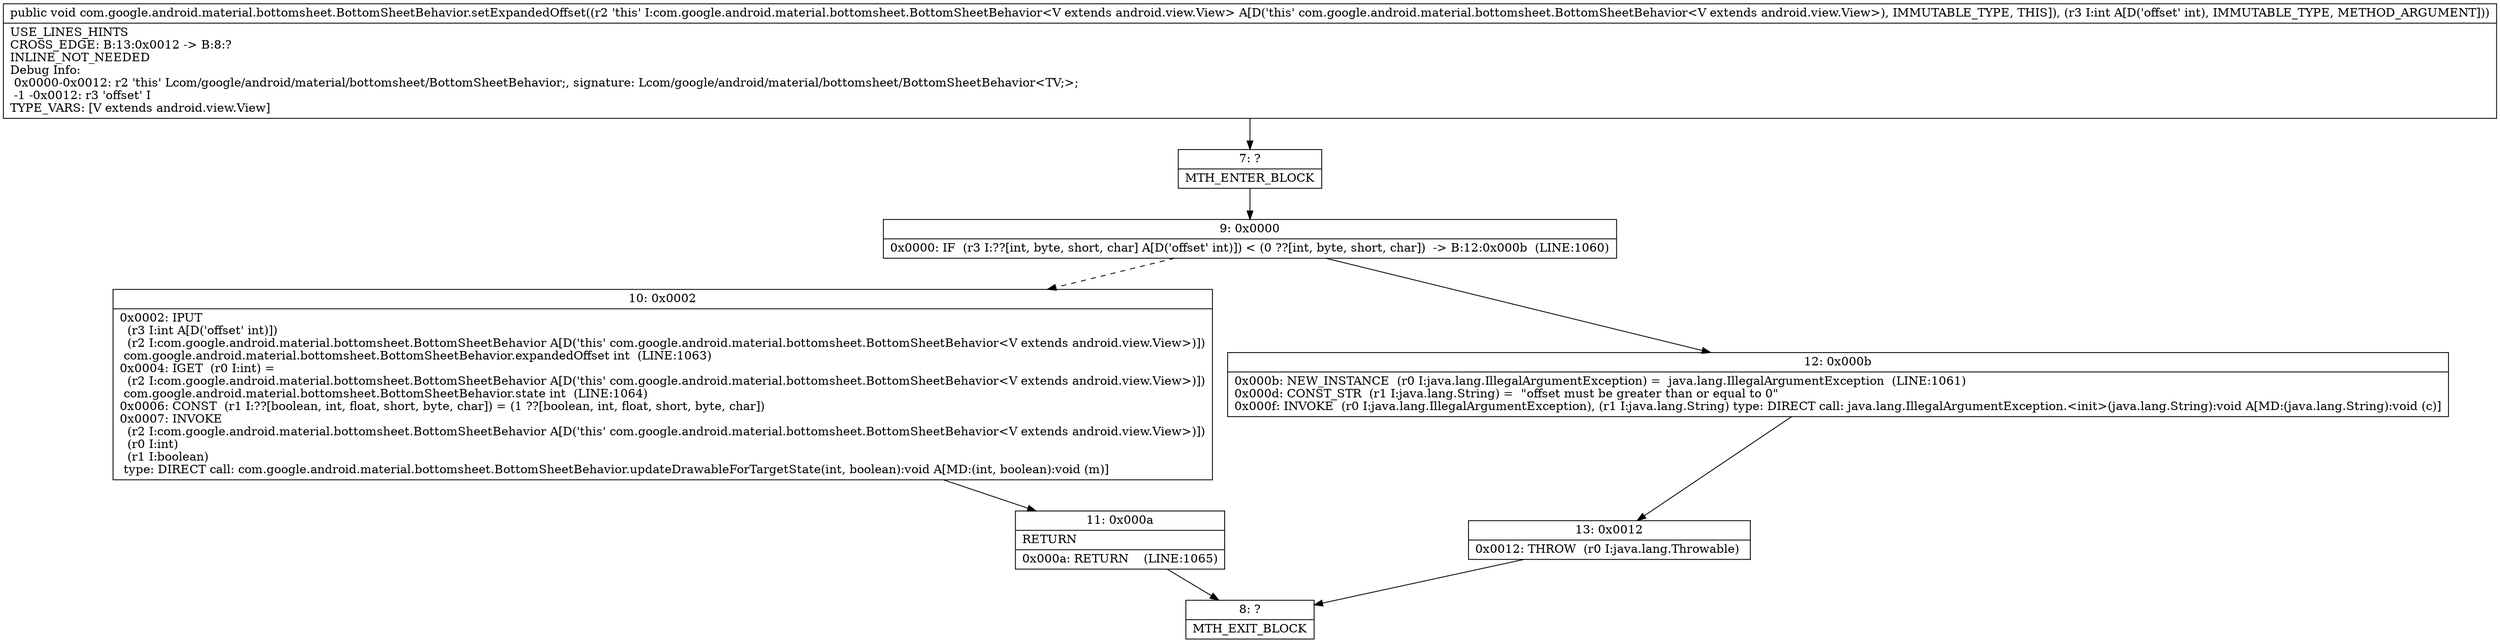 digraph "CFG forcom.google.android.material.bottomsheet.BottomSheetBehavior.setExpandedOffset(I)V" {
Node_7 [shape=record,label="{7\:\ ?|MTH_ENTER_BLOCK\l}"];
Node_9 [shape=record,label="{9\:\ 0x0000|0x0000: IF  (r3 I:??[int, byte, short, char] A[D('offset' int)]) \< (0 ??[int, byte, short, char])  \-\> B:12:0x000b  (LINE:1060)\l}"];
Node_10 [shape=record,label="{10\:\ 0x0002|0x0002: IPUT  \l  (r3 I:int A[D('offset' int)])\l  (r2 I:com.google.android.material.bottomsheet.BottomSheetBehavior A[D('this' com.google.android.material.bottomsheet.BottomSheetBehavior\<V extends android.view.View\>)])\l com.google.android.material.bottomsheet.BottomSheetBehavior.expandedOffset int  (LINE:1063)\l0x0004: IGET  (r0 I:int) = \l  (r2 I:com.google.android.material.bottomsheet.BottomSheetBehavior A[D('this' com.google.android.material.bottomsheet.BottomSheetBehavior\<V extends android.view.View\>)])\l com.google.android.material.bottomsheet.BottomSheetBehavior.state int  (LINE:1064)\l0x0006: CONST  (r1 I:??[boolean, int, float, short, byte, char]) = (1 ??[boolean, int, float, short, byte, char]) \l0x0007: INVOKE  \l  (r2 I:com.google.android.material.bottomsheet.BottomSheetBehavior A[D('this' com.google.android.material.bottomsheet.BottomSheetBehavior\<V extends android.view.View\>)])\l  (r0 I:int)\l  (r1 I:boolean)\l type: DIRECT call: com.google.android.material.bottomsheet.BottomSheetBehavior.updateDrawableForTargetState(int, boolean):void A[MD:(int, boolean):void (m)]\l}"];
Node_11 [shape=record,label="{11\:\ 0x000a|RETURN\l|0x000a: RETURN    (LINE:1065)\l}"];
Node_8 [shape=record,label="{8\:\ ?|MTH_EXIT_BLOCK\l}"];
Node_12 [shape=record,label="{12\:\ 0x000b|0x000b: NEW_INSTANCE  (r0 I:java.lang.IllegalArgumentException) =  java.lang.IllegalArgumentException  (LINE:1061)\l0x000d: CONST_STR  (r1 I:java.lang.String) =  \"offset must be greater than or equal to 0\" \l0x000f: INVOKE  (r0 I:java.lang.IllegalArgumentException), (r1 I:java.lang.String) type: DIRECT call: java.lang.IllegalArgumentException.\<init\>(java.lang.String):void A[MD:(java.lang.String):void (c)]\l}"];
Node_13 [shape=record,label="{13\:\ 0x0012|0x0012: THROW  (r0 I:java.lang.Throwable) \l}"];
MethodNode[shape=record,label="{public void com.google.android.material.bottomsheet.BottomSheetBehavior.setExpandedOffset((r2 'this' I:com.google.android.material.bottomsheet.BottomSheetBehavior\<V extends android.view.View\> A[D('this' com.google.android.material.bottomsheet.BottomSheetBehavior\<V extends android.view.View\>), IMMUTABLE_TYPE, THIS]), (r3 I:int A[D('offset' int), IMMUTABLE_TYPE, METHOD_ARGUMENT]))  | USE_LINES_HINTS\lCROSS_EDGE: B:13:0x0012 \-\> B:8:?\lINLINE_NOT_NEEDED\lDebug Info:\l  0x0000\-0x0012: r2 'this' Lcom\/google\/android\/material\/bottomsheet\/BottomSheetBehavior;, signature: Lcom\/google\/android\/material\/bottomsheet\/BottomSheetBehavior\<TV;\>;\l  \-1 \-0x0012: r3 'offset' I\lTYPE_VARS: [V extends android.view.View]\l}"];
MethodNode -> Node_7;Node_7 -> Node_9;
Node_9 -> Node_10[style=dashed];
Node_9 -> Node_12;
Node_10 -> Node_11;
Node_11 -> Node_8;
Node_12 -> Node_13;
Node_13 -> Node_8;
}

